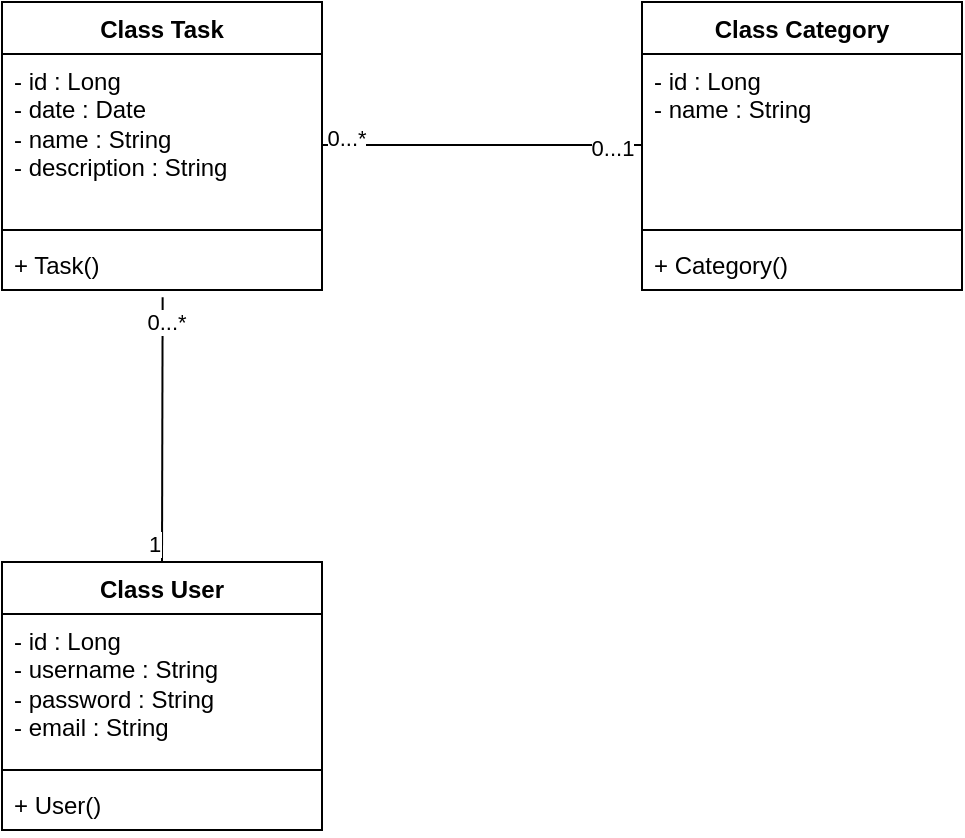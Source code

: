 <mxfile version="26.0.5">
  <diagram name="Page-1" id="daP3qts5qJf4zUGaC8Av">
    <mxGraphModel dx="1050" dy="530" grid="1" gridSize="10" guides="1" tooltips="1" connect="1" arrows="1" fold="1" page="1" pageScale="1" pageWidth="827" pageHeight="1169" math="0" shadow="0">
      <root>
        <mxCell id="0" />
        <mxCell id="1" parent="0" />
        <mxCell id="c2OGuUkdh-5cVeqI97wx-1" value="Class Task" style="swimlane;fontStyle=1;align=center;verticalAlign=top;childLayout=stackLayout;horizontal=1;startSize=26;horizontalStack=0;resizeParent=1;resizeParentMax=0;resizeLast=0;collapsible=1;marginBottom=0;whiteSpace=wrap;html=1;" vertex="1" parent="1">
          <mxGeometry x="80" y="40" width="160" height="144" as="geometry" />
        </mxCell>
        <mxCell id="c2OGuUkdh-5cVeqI97wx-2" value="- id :&amp;nbsp;Long&lt;div&gt;-&amp;nbsp;date :&amp;nbsp;Date&lt;/div&gt;&lt;div&gt;-&amp;nbsp;name : String&lt;/div&gt;&lt;div&gt;-&amp;nbsp;description : String&lt;/div&gt;" style="text;strokeColor=none;fillColor=none;align=left;verticalAlign=top;spacingLeft=4;spacingRight=4;overflow=hidden;rotatable=0;points=[[0,0.5],[1,0.5]];portConstraint=eastwest;whiteSpace=wrap;html=1;" vertex="1" parent="c2OGuUkdh-5cVeqI97wx-1">
          <mxGeometry y="26" width="160" height="84" as="geometry" />
        </mxCell>
        <mxCell id="c2OGuUkdh-5cVeqI97wx-3" value="" style="line;strokeWidth=1;fillColor=none;align=left;verticalAlign=middle;spacingTop=-1;spacingLeft=3;spacingRight=3;rotatable=0;labelPosition=right;points=[];portConstraint=eastwest;strokeColor=inherit;" vertex="1" parent="c2OGuUkdh-5cVeqI97wx-1">
          <mxGeometry y="110" width="160" height="8" as="geometry" />
        </mxCell>
        <mxCell id="c2OGuUkdh-5cVeqI97wx-4" value="+ Task()" style="text;strokeColor=none;fillColor=none;align=left;verticalAlign=top;spacingLeft=4;spacingRight=4;overflow=hidden;rotatable=0;points=[[0,0.5],[1,0.5]];portConstraint=eastwest;whiteSpace=wrap;html=1;" vertex="1" parent="c2OGuUkdh-5cVeqI97wx-1">
          <mxGeometry y="118" width="160" height="26" as="geometry" />
        </mxCell>
        <mxCell id="c2OGuUkdh-5cVeqI97wx-5" value="Class Category" style="swimlane;fontStyle=1;align=center;verticalAlign=top;childLayout=stackLayout;horizontal=1;startSize=26;horizontalStack=0;resizeParent=1;resizeParentMax=0;resizeLast=0;collapsible=1;marginBottom=0;whiteSpace=wrap;html=1;" vertex="1" parent="1">
          <mxGeometry x="400" y="40" width="160" height="144" as="geometry" />
        </mxCell>
        <mxCell id="c2OGuUkdh-5cVeqI97wx-6" value="- id : Long&lt;div&gt;- name : String&lt;/div&gt;" style="text;strokeColor=none;fillColor=none;align=left;verticalAlign=top;spacingLeft=4;spacingRight=4;overflow=hidden;rotatable=0;points=[[0,0.5],[1,0.5]];portConstraint=eastwest;whiteSpace=wrap;html=1;" vertex="1" parent="c2OGuUkdh-5cVeqI97wx-5">
          <mxGeometry y="26" width="160" height="84" as="geometry" />
        </mxCell>
        <mxCell id="c2OGuUkdh-5cVeqI97wx-7" value="" style="line;strokeWidth=1;fillColor=none;align=left;verticalAlign=middle;spacingTop=-1;spacingLeft=3;spacingRight=3;rotatable=0;labelPosition=right;points=[];portConstraint=eastwest;strokeColor=inherit;" vertex="1" parent="c2OGuUkdh-5cVeqI97wx-5">
          <mxGeometry y="110" width="160" height="8" as="geometry" />
        </mxCell>
        <mxCell id="c2OGuUkdh-5cVeqI97wx-8" value="+ Category()" style="text;strokeColor=none;fillColor=none;align=left;verticalAlign=top;spacingLeft=4;spacingRight=4;overflow=hidden;rotatable=0;points=[[0,0.5],[1,0.5]];portConstraint=eastwest;whiteSpace=wrap;html=1;" vertex="1" parent="c2OGuUkdh-5cVeqI97wx-5">
          <mxGeometry y="118" width="160" height="26" as="geometry" />
        </mxCell>
        <mxCell id="c2OGuUkdh-5cVeqI97wx-9" value="" style="endArrow=none;html=1;rounded=0;" edge="1" parent="1">
          <mxGeometry relative="1" as="geometry">
            <mxPoint x="240" y="111.5" as="sourcePoint" />
            <mxPoint x="400" y="111.5" as="targetPoint" />
          </mxGeometry>
        </mxCell>
        <mxCell id="c2OGuUkdh-5cVeqI97wx-10" value="0...*" style="edgeLabel;html=1;align=center;verticalAlign=middle;resizable=0;points=[];" vertex="1" connectable="0" parent="c2OGuUkdh-5cVeqI97wx-9">
          <mxGeometry x="-0.853" y="4" relative="1" as="geometry">
            <mxPoint as="offset" />
          </mxGeometry>
        </mxCell>
        <mxCell id="c2OGuUkdh-5cVeqI97wx-11" value="0...1" style="edgeLabel;html=1;align=center;verticalAlign=middle;resizable=0;points=[];" vertex="1" connectable="0" parent="c2OGuUkdh-5cVeqI97wx-9">
          <mxGeometry x="0.81" y="-1" relative="1" as="geometry">
            <mxPoint as="offset" />
          </mxGeometry>
        </mxCell>
        <mxCell id="c2OGuUkdh-5cVeqI97wx-16" value="Class User" style="swimlane;fontStyle=1;align=center;verticalAlign=top;childLayout=stackLayout;horizontal=1;startSize=26;horizontalStack=0;resizeParent=1;resizeParentMax=0;resizeLast=0;collapsible=1;marginBottom=0;whiteSpace=wrap;html=1;" vertex="1" parent="1">
          <mxGeometry x="80" y="320" width="160" height="134" as="geometry" />
        </mxCell>
        <mxCell id="c2OGuUkdh-5cVeqI97wx-17" value="- id : Long&amp;nbsp;&amp;nbsp;&lt;div&gt;- username :&amp;nbsp;&lt;span style=&quot;background-color: transparent; color: light-dark(rgb(0, 0, 0), rgb(255, 255, 255));&quot;&gt;String&lt;/span&gt;&lt;span style=&quot;background-color: transparent; color: light-dark(rgb(0, 0, 0), rgb(255, 255, 255));&quot;&gt;&amp;nbsp;&lt;/span&gt;&lt;span style=&quot;background-color: transparent; color: light-dark(rgb(0, 0, 0), rgb(255, 255, 255));&quot;&gt;&amp;nbsp;&lt;/span&gt;&lt;/div&gt;&lt;div&gt;- password : String&amp;nbsp;&lt;/div&gt;&lt;div&gt;- email : String&amp;nbsp;&lt;/div&gt;" style="text;strokeColor=none;fillColor=none;align=left;verticalAlign=top;spacingLeft=4;spacingRight=4;overflow=hidden;rotatable=0;points=[[0,0.5],[1,0.5]];portConstraint=eastwest;whiteSpace=wrap;html=1;" vertex="1" parent="c2OGuUkdh-5cVeqI97wx-16">
          <mxGeometry y="26" width="160" height="74" as="geometry" />
        </mxCell>
        <mxCell id="c2OGuUkdh-5cVeqI97wx-18" value="" style="line;strokeWidth=1;fillColor=none;align=left;verticalAlign=middle;spacingTop=-1;spacingLeft=3;spacingRight=3;rotatable=0;labelPosition=right;points=[];portConstraint=eastwest;strokeColor=inherit;" vertex="1" parent="c2OGuUkdh-5cVeqI97wx-16">
          <mxGeometry y="100" width="160" height="8" as="geometry" />
        </mxCell>
        <mxCell id="c2OGuUkdh-5cVeqI97wx-19" value="+ User()" style="text;strokeColor=none;fillColor=none;align=left;verticalAlign=top;spacingLeft=4;spacingRight=4;overflow=hidden;rotatable=0;points=[[0,0.5],[1,0.5]];portConstraint=eastwest;whiteSpace=wrap;html=1;" vertex="1" parent="c2OGuUkdh-5cVeqI97wx-16">
          <mxGeometry y="108" width="160" height="26" as="geometry" />
        </mxCell>
        <mxCell id="c2OGuUkdh-5cVeqI97wx-20" value="" style="endArrow=none;html=1;rounded=0;exitX=0.5;exitY=0;exitDx=0;exitDy=0;entryX=0.502;entryY=1.138;entryDx=0;entryDy=0;entryPerimeter=0;" edge="1" parent="1" source="c2OGuUkdh-5cVeqI97wx-16" target="c2OGuUkdh-5cVeqI97wx-4">
          <mxGeometry relative="1" as="geometry">
            <mxPoint x="90" y="240" as="sourcePoint" />
            <mxPoint x="250" y="240" as="targetPoint" />
          </mxGeometry>
        </mxCell>
        <mxCell id="c2OGuUkdh-5cVeqI97wx-21" value="1" style="edgeLabel;html=1;align=center;verticalAlign=middle;resizable=0;points=[];" vertex="1" connectable="0" parent="c2OGuUkdh-5cVeqI97wx-20">
          <mxGeometry x="-0.853" y="4" relative="1" as="geometry">
            <mxPoint as="offset" />
          </mxGeometry>
        </mxCell>
        <mxCell id="c2OGuUkdh-5cVeqI97wx-22" value="0...*" style="edgeLabel;html=1;align=center;verticalAlign=middle;resizable=0;points=[];" vertex="1" connectable="0" parent="c2OGuUkdh-5cVeqI97wx-20">
          <mxGeometry x="0.81" y="-1" relative="1" as="geometry">
            <mxPoint as="offset" />
          </mxGeometry>
        </mxCell>
      </root>
    </mxGraphModel>
  </diagram>
</mxfile>
